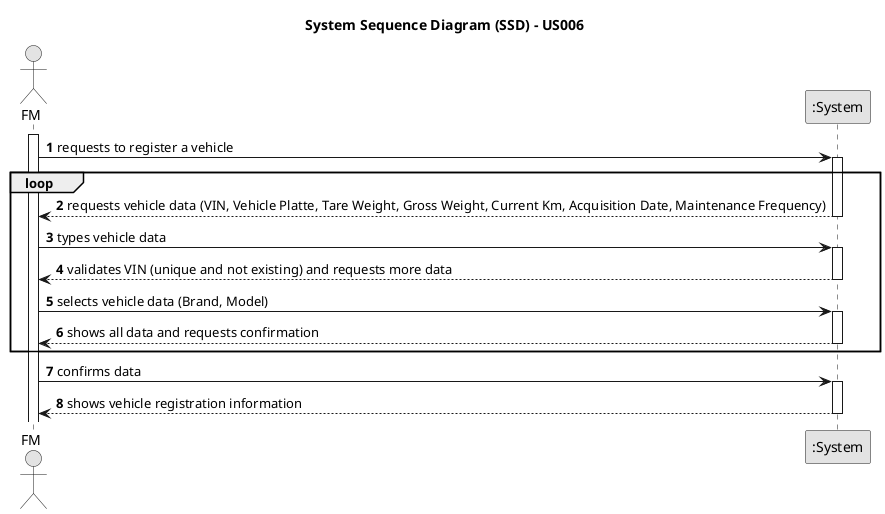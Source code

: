 @startuml
skinparam monochrome true
skinparam packageStyle rectangle
skinparam shadowing false

title System Sequence Diagram (SSD) - US006

autonumber

actor "FM" as FM
participant ":System" as System

activate FM

    FM -> System : requests to register a vehicle
    activate System
loop
        System --> FM : requests vehicle data (VIN, Vehicle Platte, Tare Weight, Gross Weight, Current Km, Acquisition Date, Maintenance Frequency)
    deactivate System

    FM -> System : types vehicle data
    activate System

        System --> FM : validates VIN (unique and not existing) and requests more data
    deactivate System

    FM -> System : selects vehicle data (Brand, Model)
        activate System

        System --> FM : shows all data and requests confirmation
    deactivate System
end
    FM -> System : confirms data
    activate System

        System --> FM :  shows vehicle registration information
    deactivate System

@enduml
